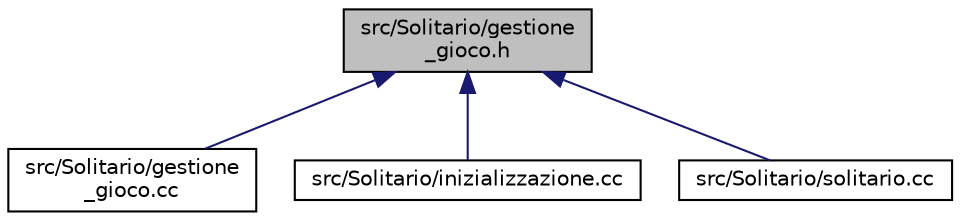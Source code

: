 digraph "src/Solitario/gestione_gioco.h"
{
  edge [fontname="Helvetica",fontsize="10",labelfontname="Helvetica",labelfontsize="10"];
  node [fontname="Helvetica",fontsize="10",shape=record];
  Node1 [label="src/Solitario/gestione\l_gioco.h",height=0.2,width=0.4,color="black", fillcolor="grey75", style="filled", fontcolor="black"];
  Node1 -> Node2 [dir="back",color="midnightblue",fontsize="10",style="solid",fontname="Helvetica"];
  Node2 [label="src/Solitario/gestione\l_gioco.cc",height=0.2,width=0.4,color="black", fillcolor="white", style="filled",URL="$gestione__gioco_8cc.html"];
  Node1 -> Node3 [dir="back",color="midnightblue",fontsize="10",style="solid",fontname="Helvetica"];
  Node3 [label="src/Solitario/inizializzazione.cc",height=0.2,width=0.4,color="black", fillcolor="white", style="filled",URL="$inizializzazione_8cc.html"];
  Node1 -> Node4 [dir="back",color="midnightblue",fontsize="10",style="solid",fontname="Helvetica"];
  Node4 [label="src/Solitario/solitario.cc",height=0.2,width=0.4,color="black", fillcolor="white", style="filled",URL="$solitario_8cc.html"];
}
